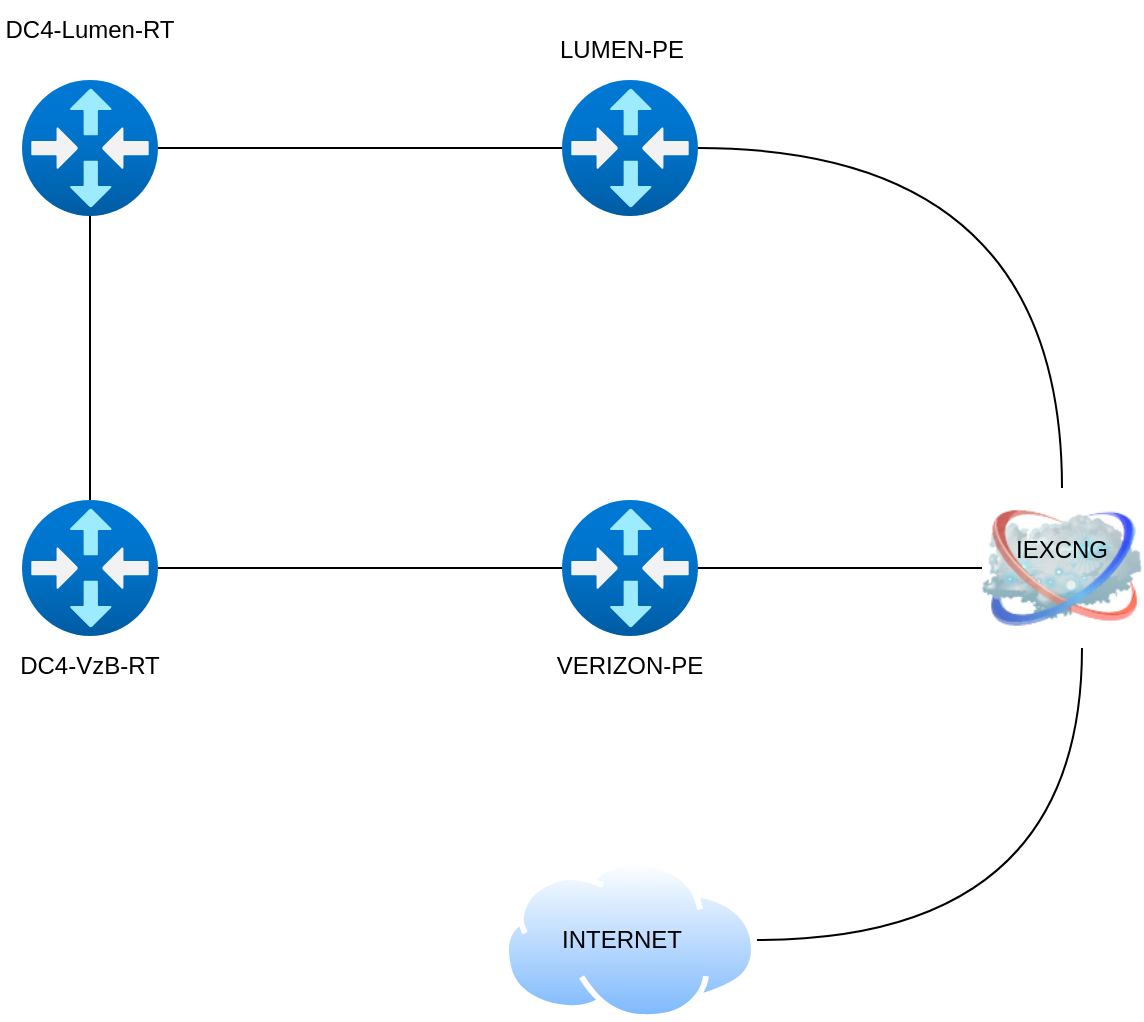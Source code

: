<mxfile version="24.5.3" type="device">
  <diagram name="Page-1" id="OF927C57_zzyogkAh2Hr">
    <mxGraphModel dx="857" dy="626" grid="1" gridSize="10" guides="1" tooltips="1" connect="1" arrows="1" fold="1" page="1" pageScale="1" pageWidth="1100" pageHeight="850" math="0" shadow="0">
      <root>
        <mxCell id="0" />
        <mxCell id="1" parent="0" />
        <mxCell id="cSqzcvhj0SNxAeO5fmR9-9" value="" style="edgeStyle=orthogonalEdgeStyle;rounded=0;orthogonalLoop=1;jettySize=auto;html=1;endArrow=none;endFill=0;" edge="1" parent="1" source="cSqzcvhj0SNxAeO5fmR9-1" target="cSqzcvhj0SNxAeO5fmR9-3">
          <mxGeometry relative="1" as="geometry">
            <mxPoint x="378" y="224" as="targetPoint" />
          </mxGeometry>
        </mxCell>
        <mxCell id="cSqzcvhj0SNxAeO5fmR9-11" value="" style="edgeStyle=orthogonalEdgeStyle;rounded=0;orthogonalLoop=1;jettySize=auto;html=1;entryX=0.5;entryY=0;entryDx=0;entryDy=0;entryPerimeter=0;endArrow=none;endFill=0;" edge="1" parent="1" source="cSqzcvhj0SNxAeO5fmR9-1" target="cSqzcvhj0SNxAeO5fmR9-2">
          <mxGeometry relative="1" as="geometry">
            <mxPoint x="264" y="338" as="targetPoint" />
          </mxGeometry>
        </mxCell>
        <mxCell id="cSqzcvhj0SNxAeO5fmR9-1" value="" style="image;aspect=fixed;html=1;points=[];align=center;fontSize=12;image=img/lib/azure2/networking/Virtual_Router.svg;" vertex="1" parent="1">
          <mxGeometry x="230" y="190" width="68" height="68" as="geometry" />
        </mxCell>
        <mxCell id="cSqzcvhj0SNxAeO5fmR9-10" value="" style="edgeStyle=orthogonalEdgeStyle;rounded=0;orthogonalLoop=1;jettySize=auto;html=1;endArrow=none;endFill=0;" edge="1" parent="1" source="cSqzcvhj0SNxAeO5fmR9-2" target="cSqzcvhj0SNxAeO5fmR9-4">
          <mxGeometry relative="1" as="geometry">
            <mxPoint x="378" y="434" as="targetPoint" />
          </mxGeometry>
        </mxCell>
        <mxCell id="cSqzcvhj0SNxAeO5fmR9-2" value="" style="image;aspect=fixed;html=1;points=[];align=center;fontSize=12;image=img/lib/azure2/networking/Virtual_Router.svg;" vertex="1" parent="1">
          <mxGeometry x="230" y="400" width="68" height="68" as="geometry" />
        </mxCell>
        <mxCell id="cSqzcvhj0SNxAeO5fmR9-22" value="" style="edgeStyle=orthogonalEdgeStyle;curved=1;rounded=0;orthogonalLoop=1;jettySize=auto;html=1;endArrow=none;endFill=0;" edge="1" parent="1" source="cSqzcvhj0SNxAeO5fmR9-3" target="cSqzcvhj0SNxAeO5fmR9-7">
          <mxGeometry relative="1" as="geometry">
            <mxPoint x="648" y="224" as="targetPoint" />
          </mxGeometry>
        </mxCell>
        <mxCell id="cSqzcvhj0SNxAeO5fmR9-3" value="" style="image;aspect=fixed;html=1;points=[];align=center;fontSize=12;image=img/lib/azure2/networking/Virtual_Router.svg;" vertex="1" parent="1">
          <mxGeometry x="500" y="190" width="68" height="68" as="geometry" />
        </mxCell>
        <mxCell id="cSqzcvhj0SNxAeO5fmR9-24" value="" style="edgeStyle=none;rounded=0;orthogonalLoop=1;jettySize=auto;html=1;endArrow=none;endFill=0;" edge="1" parent="1" source="cSqzcvhj0SNxAeO5fmR9-4" target="cSqzcvhj0SNxAeO5fmR9-7">
          <mxGeometry relative="1" as="geometry">
            <mxPoint x="648" y="434" as="targetPoint" />
          </mxGeometry>
        </mxCell>
        <mxCell id="cSqzcvhj0SNxAeO5fmR9-4" value="" style="image;aspect=fixed;html=1;points=[];align=center;fontSize=12;image=img/lib/azure2/networking/Virtual_Router.svg;" vertex="1" parent="1">
          <mxGeometry x="500" y="400" width="68" height="68" as="geometry" />
        </mxCell>
        <mxCell id="cSqzcvhj0SNxAeO5fmR9-7" value="" style="image;html=1;image=img/lib/clip_art/networking/Cloud_128x128.png" vertex="1" parent="1">
          <mxGeometry x="710" y="394" width="80" height="80" as="geometry" />
        </mxCell>
        <mxCell id="cSqzcvhj0SNxAeO5fmR9-23" style="edgeStyle=orthogonalEdgeStyle;curved=1;rounded=0;orthogonalLoop=1;jettySize=auto;html=1;exitX=1;exitY=0.5;exitDx=0;exitDy=0;endArrow=none;endFill=0;" edge="1" parent="1" source="cSqzcvhj0SNxAeO5fmR9-8" target="cSqzcvhj0SNxAeO5fmR9-7">
          <mxGeometry relative="1" as="geometry">
            <Array as="points">
              <mxPoint x="760" y="620" />
            </Array>
          </mxGeometry>
        </mxCell>
        <mxCell id="cSqzcvhj0SNxAeO5fmR9-8" value="" style="image;aspect=fixed;perimeter=ellipsePerimeter;html=1;align=center;shadow=0;dashed=0;spacingTop=3;image=img/lib/active_directory/internet_cloud.svg;" vertex="1" parent="1">
          <mxGeometry x="470.5" y="580" width="126.99" height="80" as="geometry" />
        </mxCell>
        <mxCell id="cSqzcvhj0SNxAeO5fmR9-25" value="INTERNET" style="text;strokeColor=none;align=center;fillColor=none;html=1;verticalAlign=middle;whiteSpace=wrap;rounded=0;fontColor=#000000;" vertex="1" parent="1">
          <mxGeometry x="500" y="605" width="60" height="30" as="geometry" />
        </mxCell>
        <mxCell id="cSqzcvhj0SNxAeO5fmR9-26" value="IEXCNG" style="text;strokeColor=none;align=center;fillColor=none;html=1;verticalAlign=middle;whiteSpace=wrap;rounded=0;fontColor=#000000;" vertex="1" parent="1">
          <mxGeometry x="720" y="410" width="60" height="30" as="geometry" />
        </mxCell>
        <mxCell id="cSqzcvhj0SNxAeO5fmR9-27" value="DC4-Lumen-RT" style="text;strokeColor=none;align=center;fillColor=none;html=1;verticalAlign=middle;whiteSpace=wrap;rounded=0;" vertex="1" parent="1">
          <mxGeometry x="219" y="150" width="90" height="30" as="geometry" />
        </mxCell>
        <mxCell id="cSqzcvhj0SNxAeO5fmR9-28" value="DC4-VzB-RT" style="text;strokeColor=none;align=center;fillColor=none;html=1;verticalAlign=middle;whiteSpace=wrap;rounded=0;" vertex="1" parent="1">
          <mxGeometry x="219" y="468" width="90" height="30" as="geometry" />
        </mxCell>
        <mxCell id="cSqzcvhj0SNxAeO5fmR9-29" value="LUMEN-PE" style="text;strokeColor=none;align=center;fillColor=none;html=1;verticalAlign=middle;whiteSpace=wrap;rounded=0;" vertex="1" parent="1">
          <mxGeometry x="485" y="160" width="90" height="30" as="geometry" />
        </mxCell>
        <mxCell id="cSqzcvhj0SNxAeO5fmR9-30" value="VERIZON-PE" style="text;strokeColor=none;align=center;fillColor=none;html=1;verticalAlign=middle;whiteSpace=wrap;rounded=0;" vertex="1" parent="1">
          <mxGeometry x="489" y="468" width="90" height="30" as="geometry" />
        </mxCell>
      </root>
    </mxGraphModel>
  </diagram>
</mxfile>
